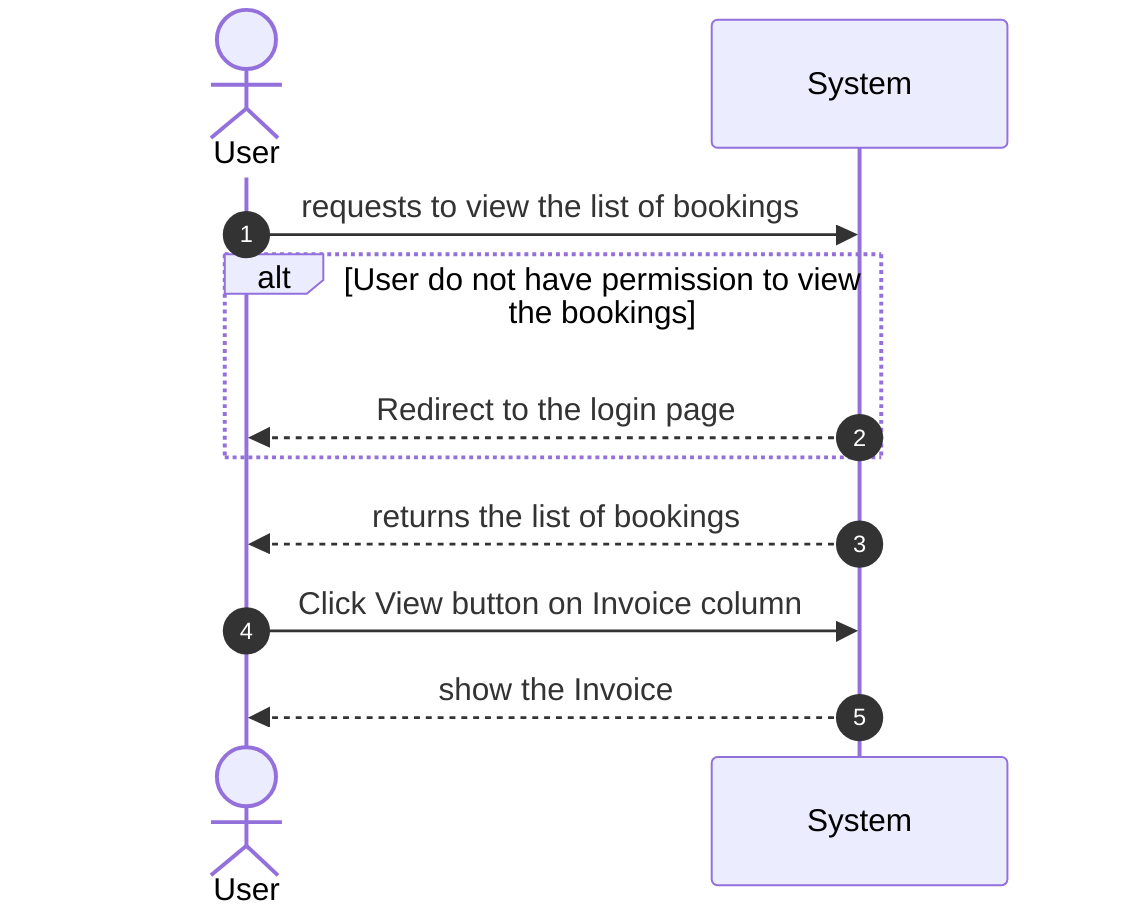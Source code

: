 sequenceDiagram
    autonumber
    actor U as User
    participant S as System
    U->>S: requests to view the list of bookings
    alt User do not have permission to view the bookings
    S-->>U: Redirect to the login page
    end
    S-->>U: returns the list of bookings

    U->>S: Click View button on Invoice column
    S-->>U: show the Invoice